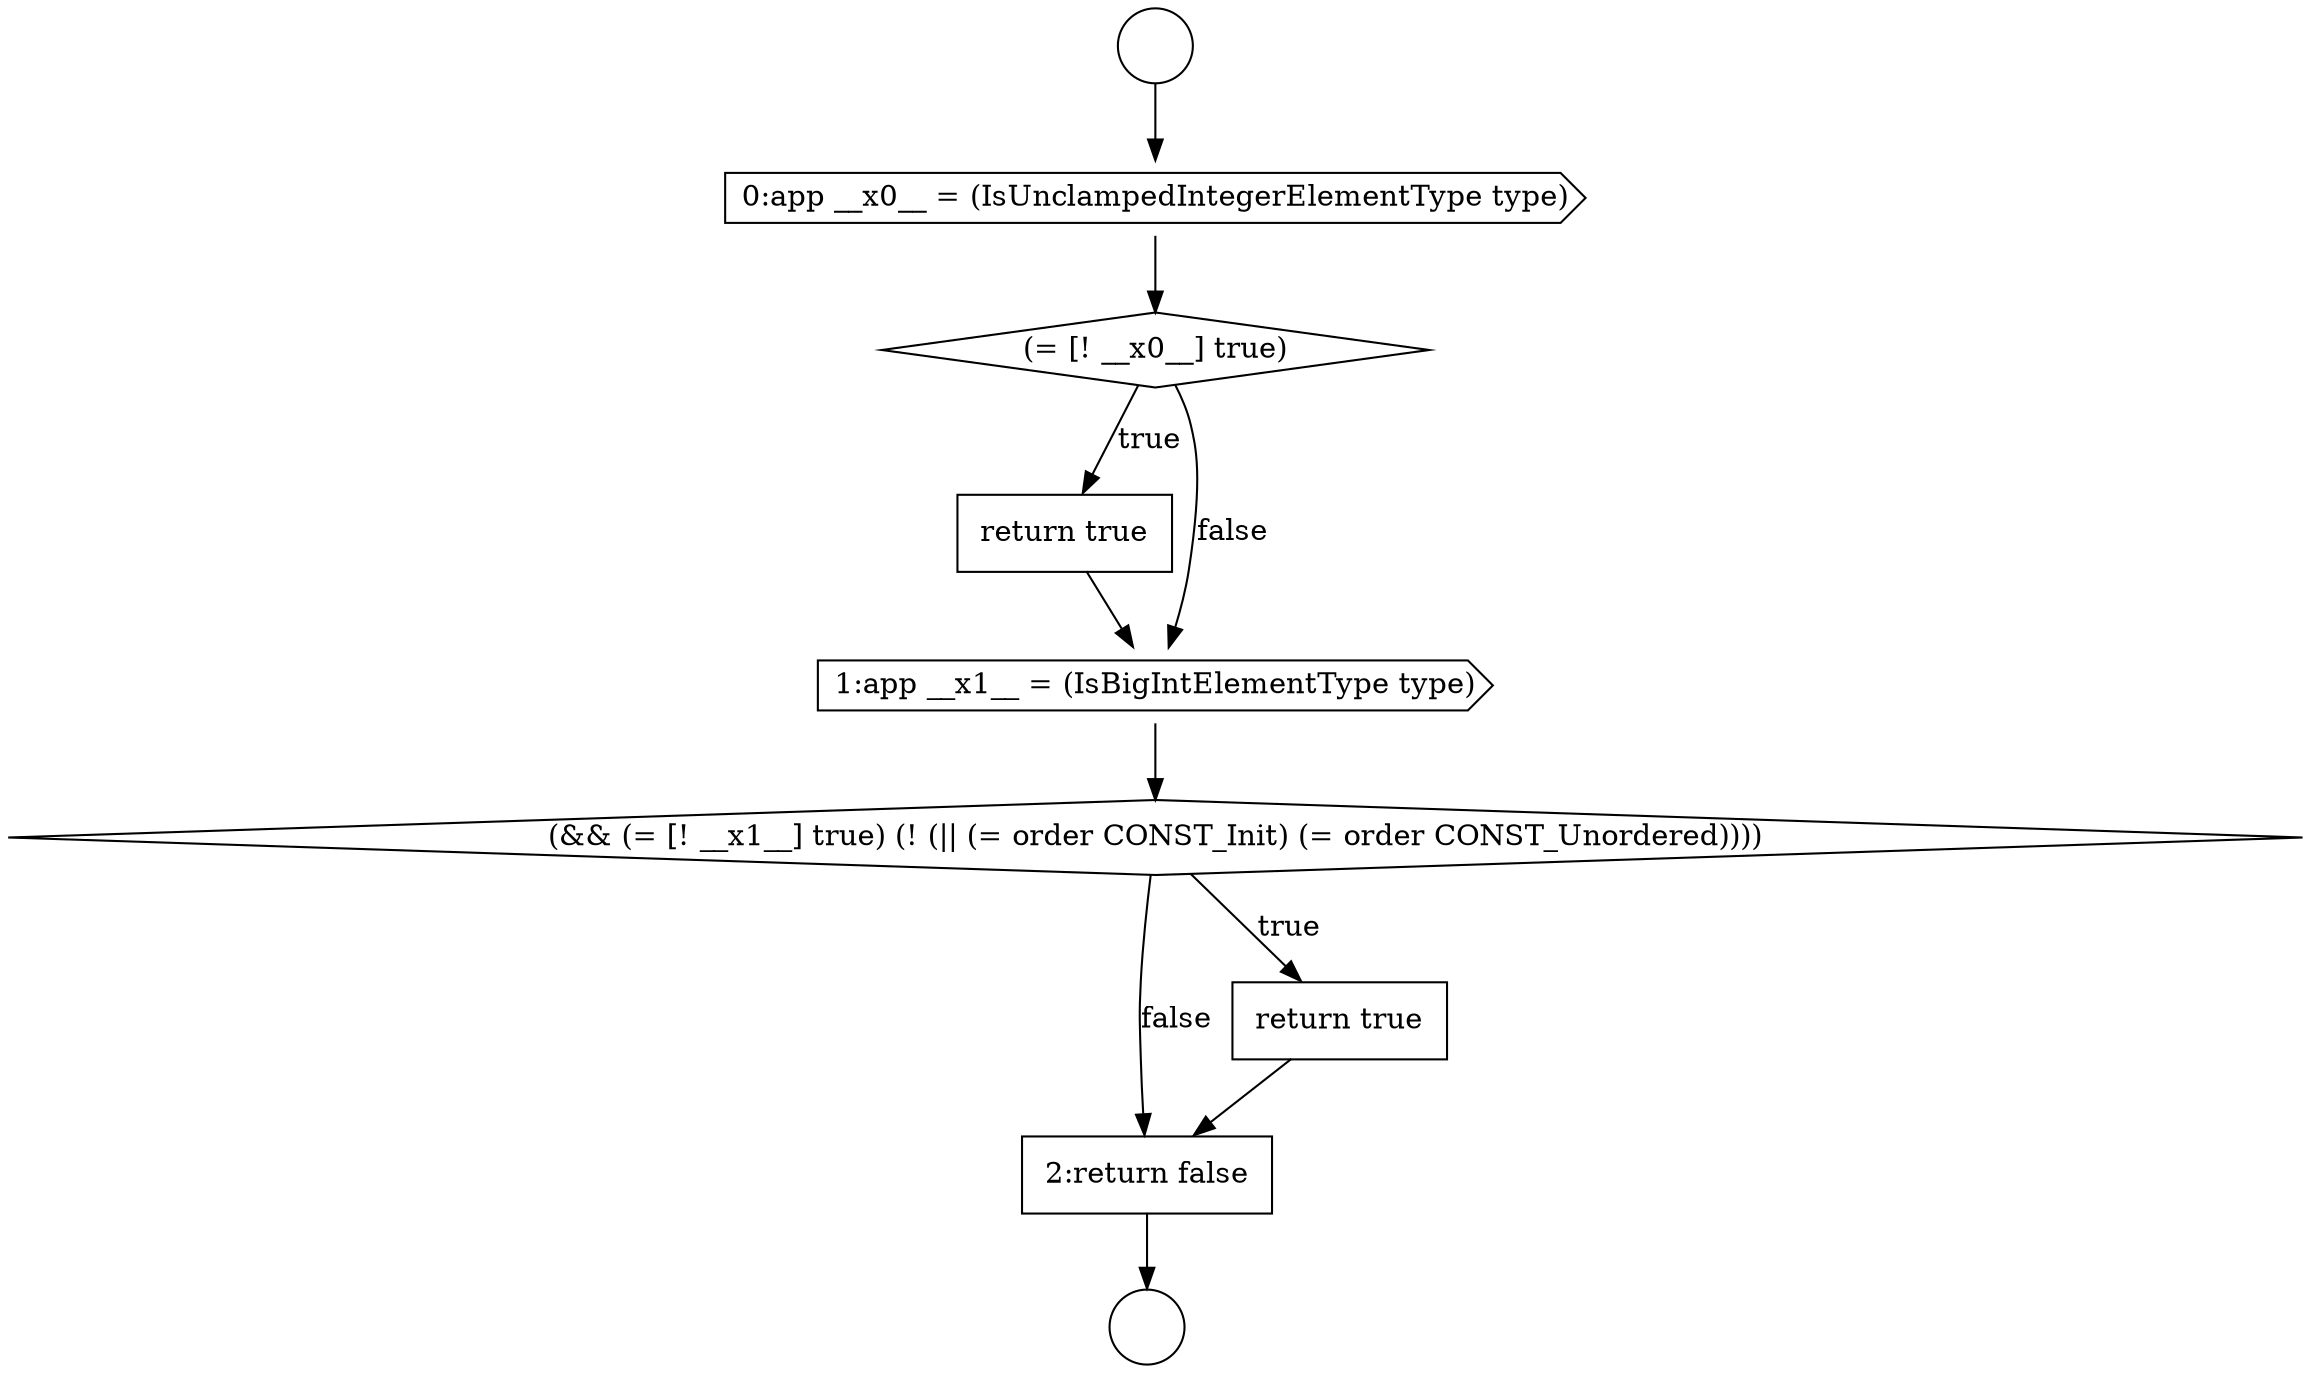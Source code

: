 digraph {
  node17036 [shape=none, margin=0, label=<<font color="black">
    <table border="0" cellborder="1" cellspacing="0" cellpadding="10">
      <tr><td align="left">return true</td></tr>
    </table>
  </font>> color="black" fillcolor="white" style=filled]
  node17040 [shape=none, margin=0, label=<<font color="black">
    <table border="0" cellborder="1" cellspacing="0" cellpadding="10">
      <tr><td align="left">2:return false</td></tr>
    </table>
  </font>> color="black" fillcolor="white" style=filled]
  node17033 [shape=circle label=" " color="black" fillcolor="white" style=filled]
  node17038 [shape=diamond, label=<<font color="black">(&amp;&amp; (= [! __x1__] true) (! (|| (= order CONST_Init) (= order CONST_Unordered))))</font>> color="black" fillcolor="white" style=filled]
  node17034 [shape=cds, label=<<font color="black">0:app __x0__ = (IsUnclampedIntegerElementType type)</font>> color="black" fillcolor="white" style=filled]
  node17039 [shape=none, margin=0, label=<<font color="black">
    <table border="0" cellborder="1" cellspacing="0" cellpadding="10">
      <tr><td align="left">return true</td></tr>
    </table>
  </font>> color="black" fillcolor="white" style=filled]
  node17035 [shape=diamond, label=<<font color="black">(= [! __x0__] true)</font>> color="black" fillcolor="white" style=filled]
  node17037 [shape=cds, label=<<font color="black">1:app __x1__ = (IsBigIntElementType type)</font>> color="black" fillcolor="white" style=filled]
  node17032 [shape=circle label=" " color="black" fillcolor="white" style=filled]
  node17040 -> node17033 [ color="black"]
  node17036 -> node17037 [ color="black"]
  node17034 -> node17035 [ color="black"]
  node17039 -> node17040 [ color="black"]
  node17037 -> node17038 [ color="black"]
  node17032 -> node17034 [ color="black"]
  node17038 -> node17039 [label=<<font color="black">true</font>> color="black"]
  node17038 -> node17040 [label=<<font color="black">false</font>> color="black"]
  node17035 -> node17036 [label=<<font color="black">true</font>> color="black"]
  node17035 -> node17037 [label=<<font color="black">false</font>> color="black"]
}
